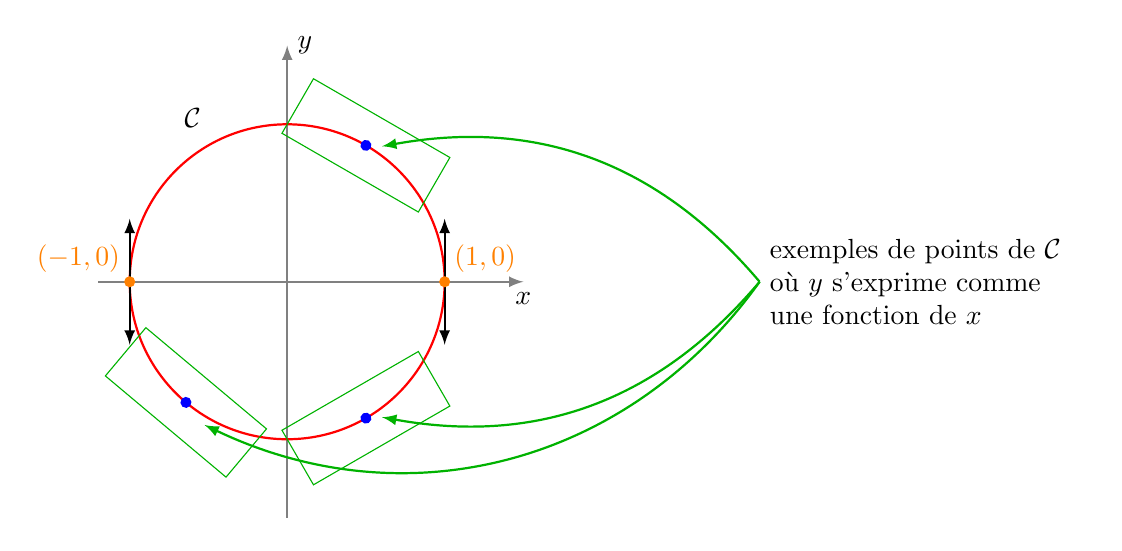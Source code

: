 \begin{tikzpicture}[scale=2]

% Axes
     \draw[->,>=latex,thick, gray] (-1.2,0)--(1.5,0) node[below,black] {$x$};
     \draw[->,>=latex,thick, gray] (0,-1.5)--(0,1.5) node[right,black] {$y$};

   \draw[red,thick] (0,0) circle (1);

    \node at (120:1.2) {$\mathcal{C}$};

%\fill[blue] (0,1) circle (1pt) node[above right]{$(0,1)$};

\begin{scope}[rotate=-30]
\fill[blue] (0,1) circle (1pt);
\draw[green!70!black] (-0.5,0.8) rectangle (0.5,1.2);
\end{scope}

\begin{scope}[rotate=140]
\fill[blue] (0,1) circle (1pt);
\draw[green!70!black] (-0.5,0.8) rectangle (0.5,1.2);
\end{scope}

\begin{scope}[rotate=210]
\fill[blue] (0,1) circle (1pt);
\draw[green!70!black] (-0.5,0.8) rectangle (0.5,1.2);
\end{scope}


\draw[<->,>=latex,thick] (1,-0.4) -- (1,0.4) ;
\fill[orange] (1,0) circle (1pt) node[above right]{$(1,0)$};

\draw[<->,>=latex,thick] (-1,-0.4) -- (-1,0.4) ;
\fill[orange] (-1,0) circle (1pt) node[above left]{$(-1,0)$};

\draw[<-,>=latex,green!70!black,thick] (-120:1.05) to[bend right=40] (3,0);
\draw[<-,>=latex,green!70!black,thick] (-55:1.05) to[bend right] (3,0);
\draw[<-,>=latex,green!70!black,thick] (55:1.05) to[bend left] (3,0) node[right,text width=4cm,black]{exemples de points de $\mathcal{C}$ où $y$ s'exprime comme une fonction de $x$};

\end{tikzpicture}
